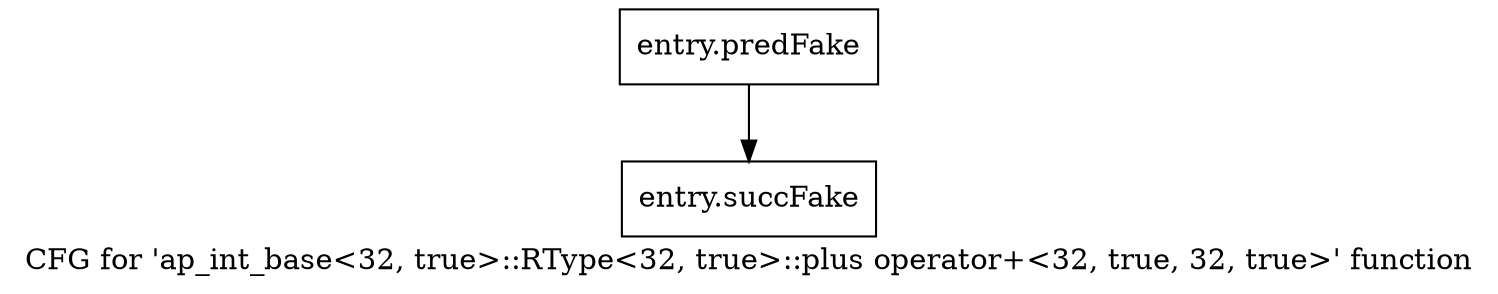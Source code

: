 digraph "CFG for 'ap_int_base\<32, true\>::RType\<32, true\>::plus operator+\<32, true, 32, true\>' function" {
	label="CFG for 'ap_int_base\<32, true\>::RType\<32, true\>::plus operator+\<32, true, 32, true\>' function";

	Node0x5863d70 [shape=record,filename="",linenumber="",label="{entry.predFake}"];
	Node0x5863d70 -> Node0x5ab3fc0[ callList="" memoryops="" filename="/home/omerfaruk/tools/Xilinx/Vitis_HLS/2023.2/include/etc/ap_int_base.h" execusionnum="5"];
	Node0x5ab3fc0 [shape=record,filename="/home/omerfaruk/tools/Xilinx/Vitis_HLS/2023.2/include/etc/ap_int_base.h",linenumber="1491",label="{entry.succFake}"];
}
